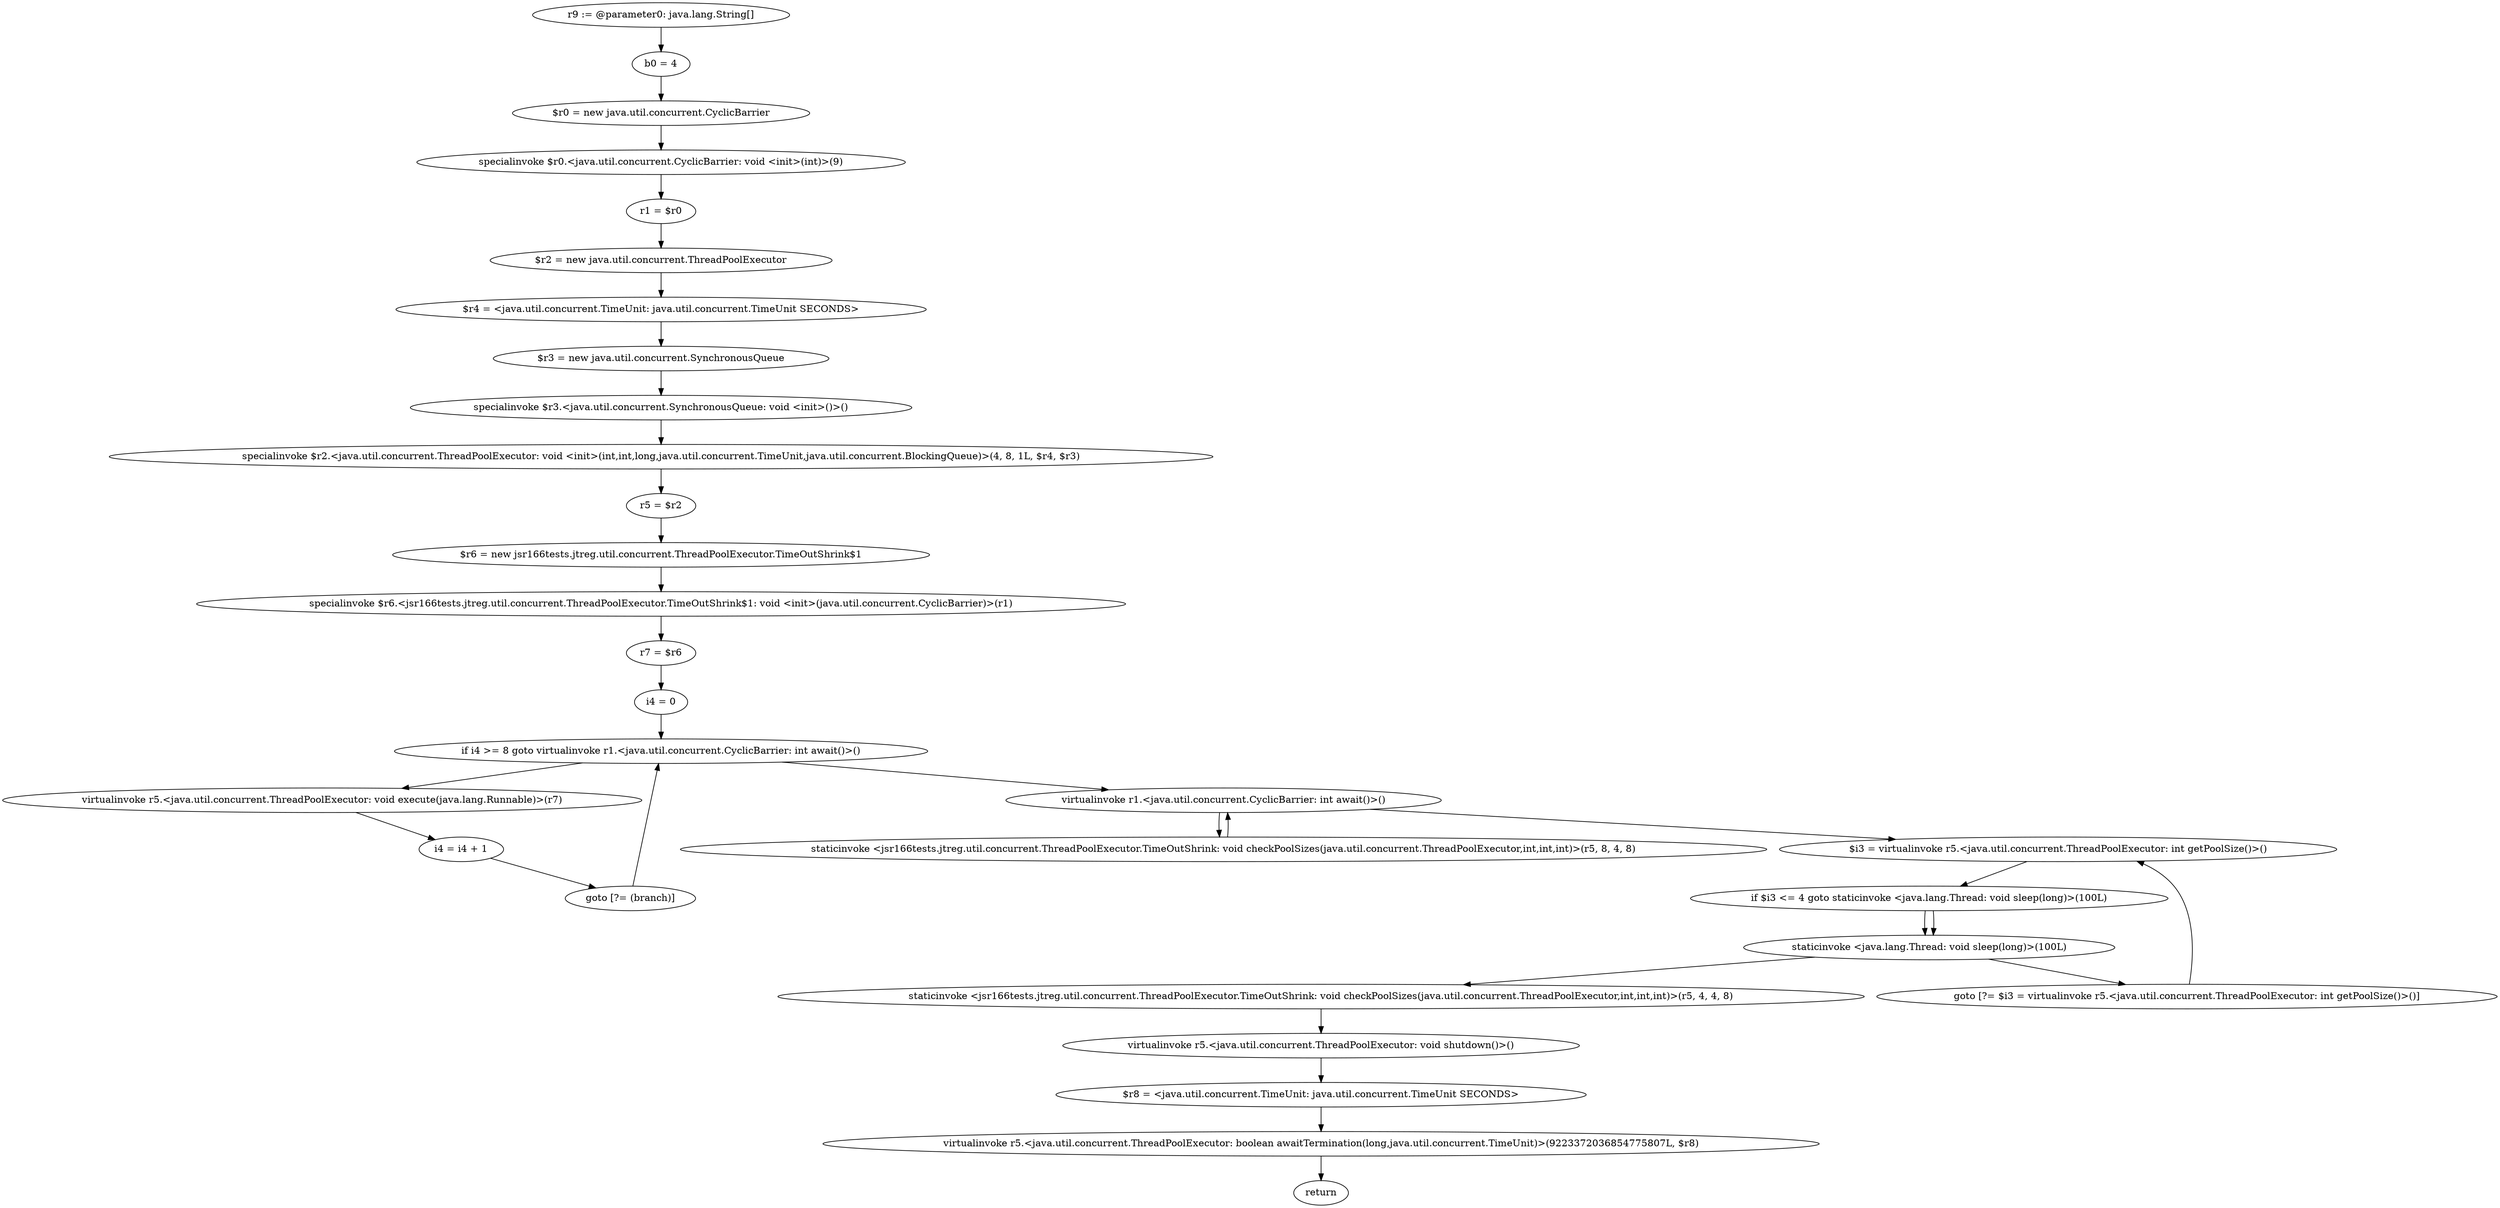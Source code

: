 digraph "unitGraph" {
    "r9 := @parameter0: java.lang.String[]"
    "b0 = 4"
    "$r0 = new java.util.concurrent.CyclicBarrier"
    "specialinvoke $r0.<java.util.concurrent.CyclicBarrier: void <init>(int)>(9)"
    "r1 = $r0"
    "$r2 = new java.util.concurrent.ThreadPoolExecutor"
    "$r4 = <java.util.concurrent.TimeUnit: java.util.concurrent.TimeUnit SECONDS>"
    "$r3 = new java.util.concurrent.SynchronousQueue"
    "specialinvoke $r3.<java.util.concurrent.SynchronousQueue: void <init>()>()"
    "specialinvoke $r2.<java.util.concurrent.ThreadPoolExecutor: void <init>(int,int,long,java.util.concurrent.TimeUnit,java.util.concurrent.BlockingQueue)>(4, 8, 1L, $r4, $r3)"
    "r5 = $r2"
    "$r6 = new jsr166tests.jtreg.util.concurrent.ThreadPoolExecutor.TimeOutShrink$1"
    "specialinvoke $r6.<jsr166tests.jtreg.util.concurrent.ThreadPoolExecutor.TimeOutShrink$1: void <init>(java.util.concurrent.CyclicBarrier)>(r1)"
    "r7 = $r6"
    "i4 = 0"
    "if i4 >= 8 goto virtualinvoke r1.<java.util.concurrent.CyclicBarrier: int await()>()"
    "virtualinvoke r5.<java.util.concurrent.ThreadPoolExecutor: void execute(java.lang.Runnable)>(r7)"
    "i4 = i4 + 1"
    "goto [?= (branch)]"
    "virtualinvoke r1.<java.util.concurrent.CyclicBarrier: int await()>()"
    "staticinvoke <jsr166tests.jtreg.util.concurrent.ThreadPoolExecutor.TimeOutShrink: void checkPoolSizes(java.util.concurrent.ThreadPoolExecutor,int,int,int)>(r5, 8, 4, 8)"
    "$i3 = virtualinvoke r5.<java.util.concurrent.ThreadPoolExecutor: int getPoolSize()>()"
    "if $i3 <= 4 goto staticinvoke <java.lang.Thread: void sleep(long)>(100L)"
    "staticinvoke <java.lang.Thread: void sleep(long)>(100L)"
    "goto [?= $i3 = virtualinvoke r5.<java.util.concurrent.ThreadPoolExecutor: int getPoolSize()>()]"
    "staticinvoke <jsr166tests.jtreg.util.concurrent.ThreadPoolExecutor.TimeOutShrink: void checkPoolSizes(java.util.concurrent.ThreadPoolExecutor,int,int,int)>(r5, 4, 4, 8)"
    "virtualinvoke r5.<java.util.concurrent.ThreadPoolExecutor: void shutdown()>()"
    "$r8 = <java.util.concurrent.TimeUnit: java.util.concurrent.TimeUnit SECONDS>"
    "virtualinvoke r5.<java.util.concurrent.ThreadPoolExecutor: boolean awaitTermination(long,java.util.concurrent.TimeUnit)>(9223372036854775807L, $r8)"
    "return"
    "r9 := @parameter0: java.lang.String[]"->"b0 = 4";
    "b0 = 4"->"$r0 = new java.util.concurrent.CyclicBarrier";
    "$r0 = new java.util.concurrent.CyclicBarrier"->"specialinvoke $r0.<java.util.concurrent.CyclicBarrier: void <init>(int)>(9)";
    "specialinvoke $r0.<java.util.concurrent.CyclicBarrier: void <init>(int)>(9)"->"r1 = $r0";
    "r1 = $r0"->"$r2 = new java.util.concurrent.ThreadPoolExecutor";
    "$r2 = new java.util.concurrent.ThreadPoolExecutor"->"$r4 = <java.util.concurrent.TimeUnit: java.util.concurrent.TimeUnit SECONDS>";
    "$r4 = <java.util.concurrent.TimeUnit: java.util.concurrent.TimeUnit SECONDS>"->"$r3 = new java.util.concurrent.SynchronousQueue";
    "$r3 = new java.util.concurrent.SynchronousQueue"->"specialinvoke $r3.<java.util.concurrent.SynchronousQueue: void <init>()>()";
    "specialinvoke $r3.<java.util.concurrent.SynchronousQueue: void <init>()>()"->"specialinvoke $r2.<java.util.concurrent.ThreadPoolExecutor: void <init>(int,int,long,java.util.concurrent.TimeUnit,java.util.concurrent.BlockingQueue)>(4, 8, 1L, $r4, $r3)";
    "specialinvoke $r2.<java.util.concurrent.ThreadPoolExecutor: void <init>(int,int,long,java.util.concurrent.TimeUnit,java.util.concurrent.BlockingQueue)>(4, 8, 1L, $r4, $r3)"->"r5 = $r2";
    "r5 = $r2"->"$r6 = new jsr166tests.jtreg.util.concurrent.ThreadPoolExecutor.TimeOutShrink$1";
    "$r6 = new jsr166tests.jtreg.util.concurrent.ThreadPoolExecutor.TimeOutShrink$1"->"specialinvoke $r6.<jsr166tests.jtreg.util.concurrent.ThreadPoolExecutor.TimeOutShrink$1: void <init>(java.util.concurrent.CyclicBarrier)>(r1)";
    "specialinvoke $r6.<jsr166tests.jtreg.util.concurrent.ThreadPoolExecutor.TimeOutShrink$1: void <init>(java.util.concurrent.CyclicBarrier)>(r1)"->"r7 = $r6";
    "r7 = $r6"->"i4 = 0";
    "i4 = 0"->"if i4 >= 8 goto virtualinvoke r1.<java.util.concurrent.CyclicBarrier: int await()>()";
    "if i4 >= 8 goto virtualinvoke r1.<java.util.concurrent.CyclicBarrier: int await()>()"->"virtualinvoke r5.<java.util.concurrent.ThreadPoolExecutor: void execute(java.lang.Runnable)>(r7)";
    "if i4 >= 8 goto virtualinvoke r1.<java.util.concurrent.CyclicBarrier: int await()>()"->"virtualinvoke r1.<java.util.concurrent.CyclicBarrier: int await()>()";
    "virtualinvoke r5.<java.util.concurrent.ThreadPoolExecutor: void execute(java.lang.Runnable)>(r7)"->"i4 = i4 + 1";
    "i4 = i4 + 1"->"goto [?= (branch)]";
    "goto [?= (branch)]"->"if i4 >= 8 goto virtualinvoke r1.<java.util.concurrent.CyclicBarrier: int await()>()";
    "virtualinvoke r1.<java.util.concurrent.CyclicBarrier: int await()>()"->"staticinvoke <jsr166tests.jtreg.util.concurrent.ThreadPoolExecutor.TimeOutShrink: void checkPoolSizes(java.util.concurrent.ThreadPoolExecutor,int,int,int)>(r5, 8, 4, 8)";
    "staticinvoke <jsr166tests.jtreg.util.concurrent.ThreadPoolExecutor.TimeOutShrink: void checkPoolSizes(java.util.concurrent.ThreadPoolExecutor,int,int,int)>(r5, 8, 4, 8)"->"virtualinvoke r1.<java.util.concurrent.CyclicBarrier: int await()>()";
    "virtualinvoke r1.<java.util.concurrent.CyclicBarrier: int await()>()"->"$i3 = virtualinvoke r5.<java.util.concurrent.ThreadPoolExecutor: int getPoolSize()>()";
    "$i3 = virtualinvoke r5.<java.util.concurrent.ThreadPoolExecutor: int getPoolSize()>()"->"if $i3 <= 4 goto staticinvoke <java.lang.Thread: void sleep(long)>(100L)";
    "if $i3 <= 4 goto staticinvoke <java.lang.Thread: void sleep(long)>(100L)"->"staticinvoke <java.lang.Thread: void sleep(long)>(100L)";
    "if $i3 <= 4 goto staticinvoke <java.lang.Thread: void sleep(long)>(100L)"->"staticinvoke <java.lang.Thread: void sleep(long)>(100L)";
    "staticinvoke <java.lang.Thread: void sleep(long)>(100L)"->"goto [?= $i3 = virtualinvoke r5.<java.util.concurrent.ThreadPoolExecutor: int getPoolSize()>()]";
    "goto [?= $i3 = virtualinvoke r5.<java.util.concurrent.ThreadPoolExecutor: int getPoolSize()>()]"->"$i3 = virtualinvoke r5.<java.util.concurrent.ThreadPoolExecutor: int getPoolSize()>()";
    "staticinvoke <java.lang.Thread: void sleep(long)>(100L)"->"staticinvoke <jsr166tests.jtreg.util.concurrent.ThreadPoolExecutor.TimeOutShrink: void checkPoolSizes(java.util.concurrent.ThreadPoolExecutor,int,int,int)>(r5, 4, 4, 8)";
    "staticinvoke <jsr166tests.jtreg.util.concurrent.ThreadPoolExecutor.TimeOutShrink: void checkPoolSizes(java.util.concurrent.ThreadPoolExecutor,int,int,int)>(r5, 4, 4, 8)"->"virtualinvoke r5.<java.util.concurrent.ThreadPoolExecutor: void shutdown()>()";
    "virtualinvoke r5.<java.util.concurrent.ThreadPoolExecutor: void shutdown()>()"->"$r8 = <java.util.concurrent.TimeUnit: java.util.concurrent.TimeUnit SECONDS>";
    "$r8 = <java.util.concurrent.TimeUnit: java.util.concurrent.TimeUnit SECONDS>"->"virtualinvoke r5.<java.util.concurrent.ThreadPoolExecutor: boolean awaitTermination(long,java.util.concurrent.TimeUnit)>(9223372036854775807L, $r8)";
    "virtualinvoke r5.<java.util.concurrent.ThreadPoolExecutor: boolean awaitTermination(long,java.util.concurrent.TimeUnit)>(9223372036854775807L, $r8)"->"return";
}
